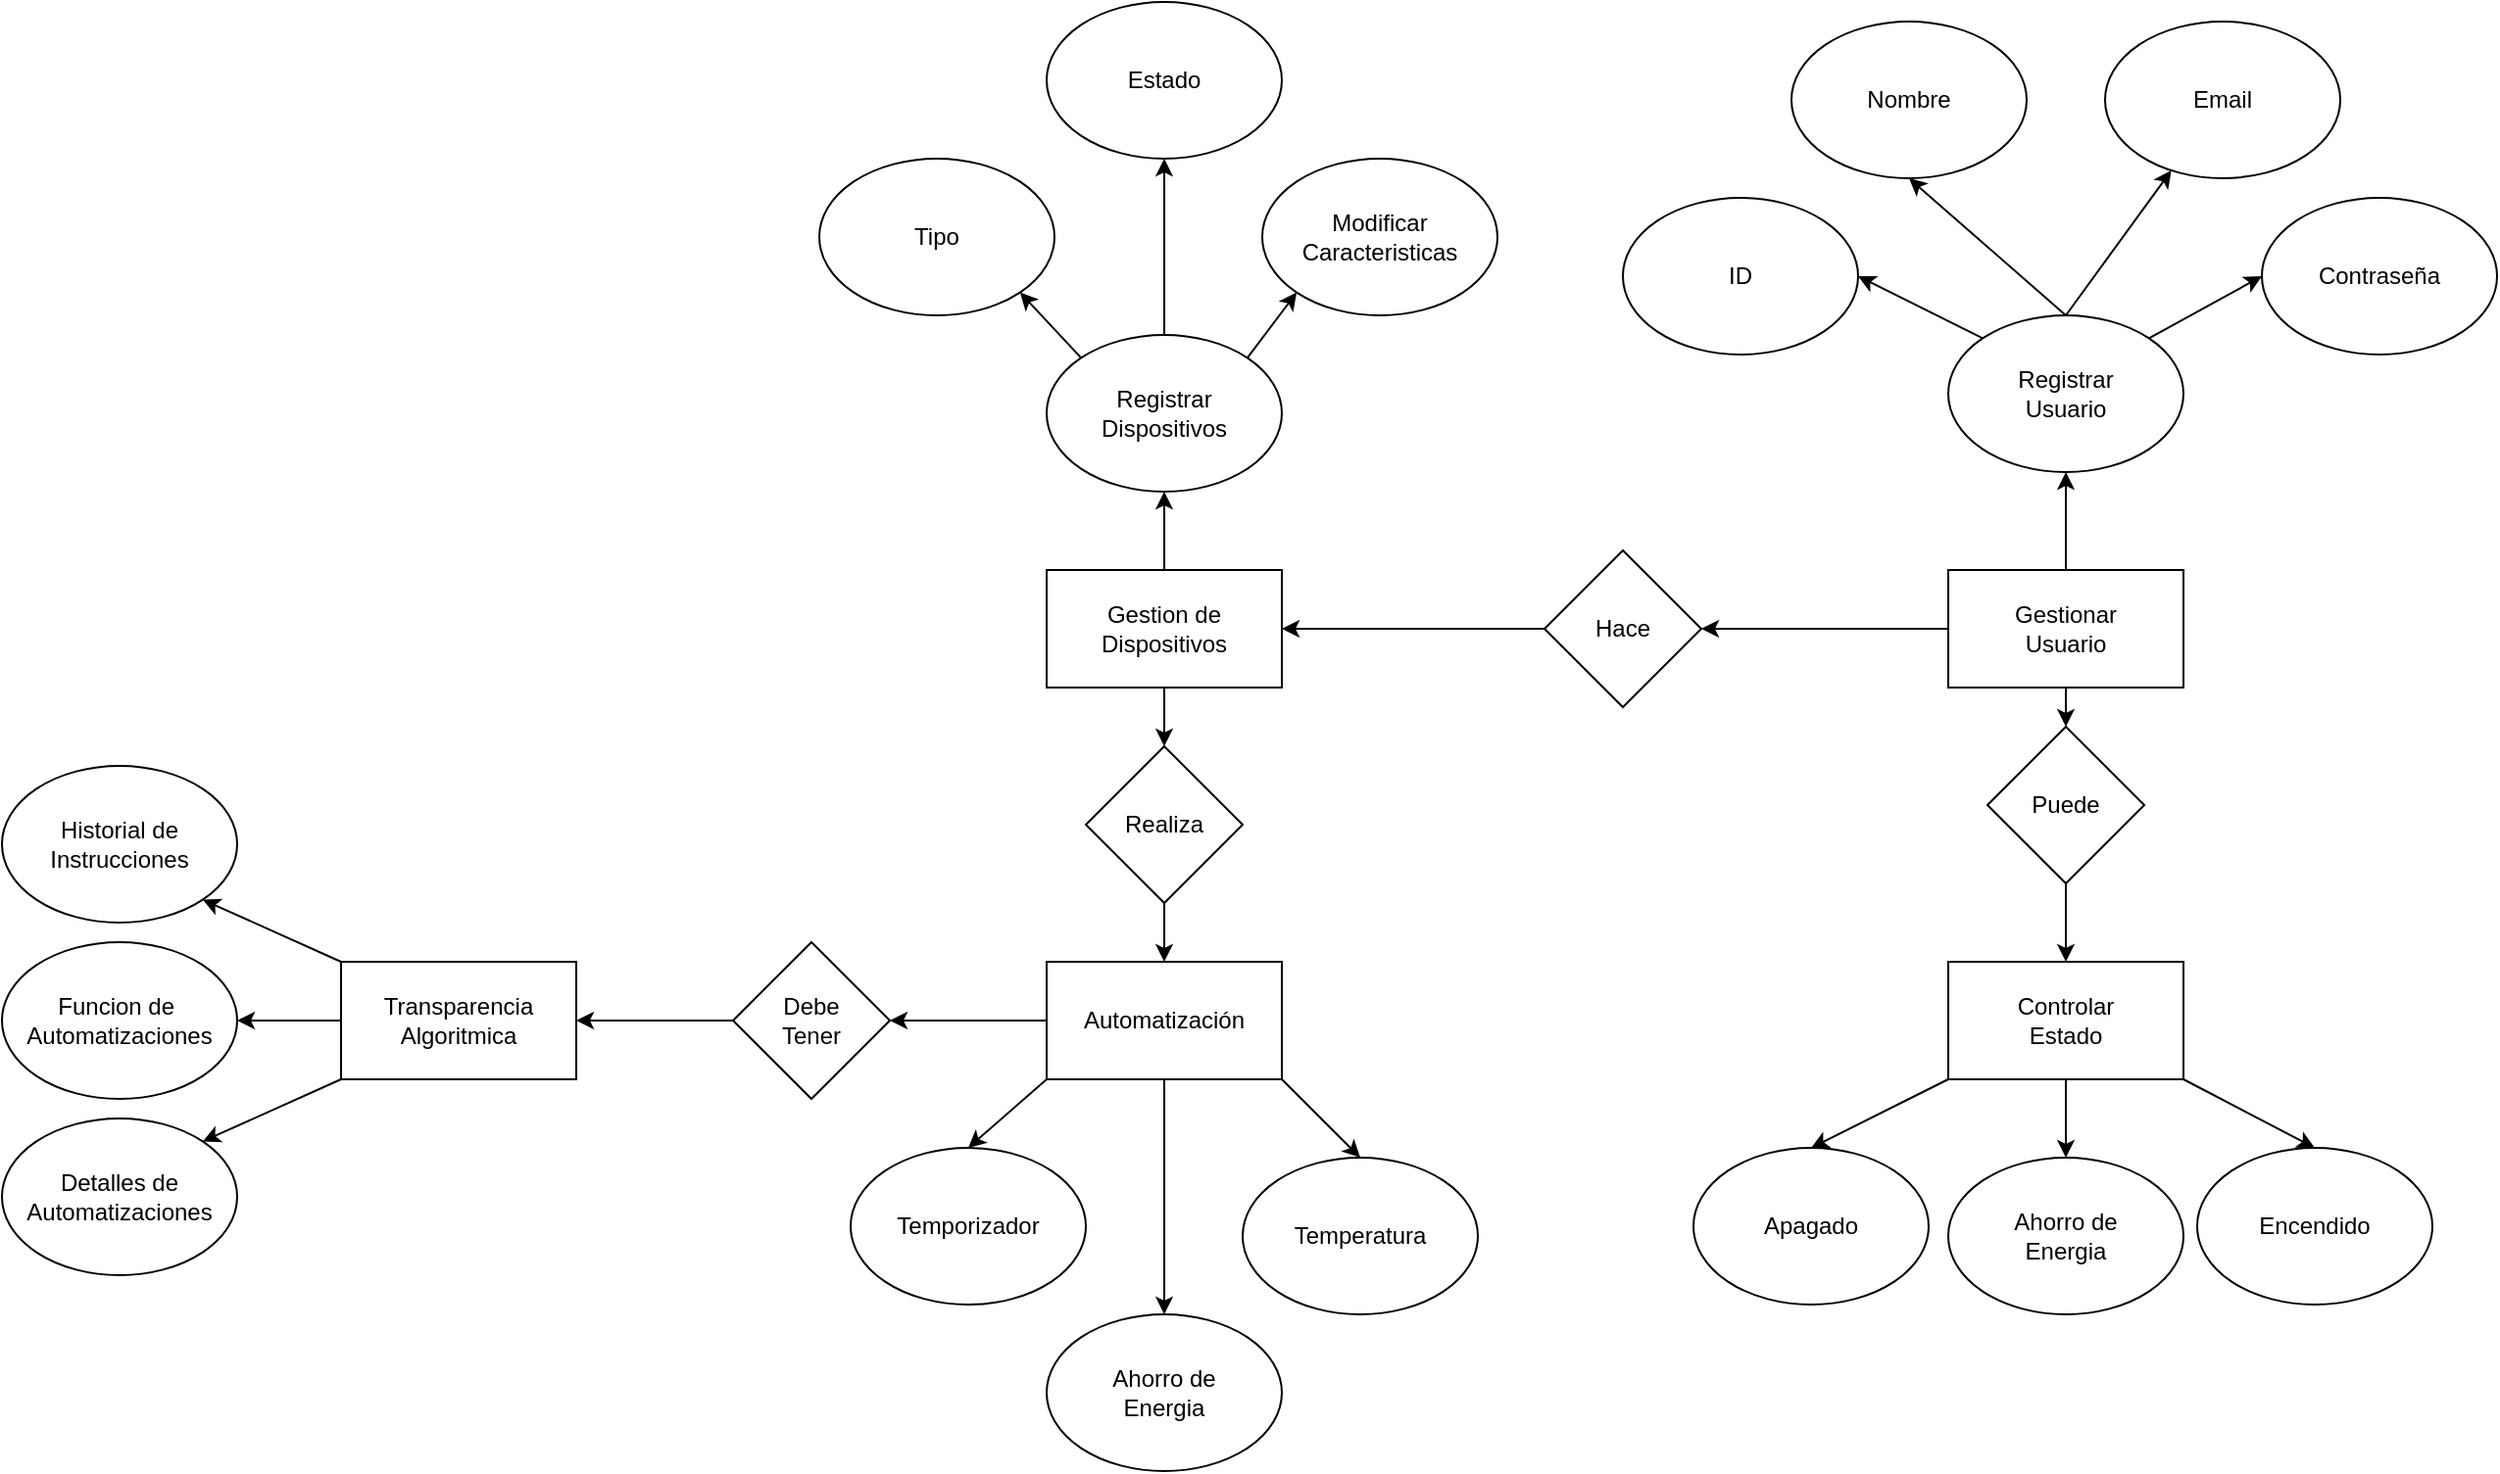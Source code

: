 <mxfile version="27.0.2">
  <diagram name="Página-1" id="mgByMBqc8JpML0xJOOR-">
    <mxGraphModel dx="1853" dy="632" grid="1" gridSize="10" guides="1" tooltips="1" connect="1" arrows="1" fold="1" page="1" pageScale="1" pageWidth="827" pageHeight="1169" math="0" shadow="0">
      <root>
        <mxCell id="0" />
        <mxCell id="1" parent="0" />
        <mxCell id="ZkOyQhPvw_QTzALNMo0H-40" style="rounded=0;orthogonalLoop=1;jettySize=auto;html=1;exitX=1;exitY=0;exitDx=0;exitDy=0;entryX=0;entryY=0.5;entryDx=0;entryDy=0;" edge="1" parent="1" source="ZkOyQhPvw_QTzALNMo0H-2" target="ZkOyQhPvw_QTzALNMo0H-39">
          <mxGeometry relative="1" as="geometry" />
        </mxCell>
        <mxCell id="ZkOyQhPvw_QTzALNMo0H-41" style="rounded=0;orthogonalLoop=1;jettySize=auto;html=1;exitX=0.5;exitY=0;exitDx=0;exitDy=0;entryX=0.5;entryY=1;entryDx=0;entryDy=0;" edge="1" parent="1" source="ZkOyQhPvw_QTzALNMo0H-2" target="ZkOyQhPvw_QTzALNMo0H-37">
          <mxGeometry relative="1" as="geometry" />
        </mxCell>
        <mxCell id="ZkOyQhPvw_QTzALNMo0H-42" style="rounded=0;orthogonalLoop=1;jettySize=auto;html=1;exitX=0.5;exitY=0;exitDx=0;exitDy=0;" edge="1" parent="1" source="ZkOyQhPvw_QTzALNMo0H-2" target="ZkOyQhPvw_QTzALNMo0H-38">
          <mxGeometry relative="1" as="geometry" />
        </mxCell>
        <mxCell id="ZkOyQhPvw_QTzALNMo0H-43" style="rounded=0;orthogonalLoop=1;jettySize=auto;html=1;exitX=0;exitY=0;exitDx=0;exitDy=0;entryX=1;entryY=0.5;entryDx=0;entryDy=0;" edge="1" parent="1" source="ZkOyQhPvw_QTzALNMo0H-2" target="ZkOyQhPvw_QTzALNMo0H-36">
          <mxGeometry relative="1" as="geometry" />
        </mxCell>
        <mxCell id="ZkOyQhPvw_QTzALNMo0H-2" value="Registrar&lt;br&gt;Usuario" style="ellipse;whiteSpace=wrap;html=1;" vertex="1" parent="1">
          <mxGeometry x="580" y="160" width="120" height="80" as="geometry" />
        </mxCell>
        <mxCell id="ZkOyQhPvw_QTzALNMo0H-45" style="edgeStyle=orthogonalEdgeStyle;rounded=0;orthogonalLoop=1;jettySize=auto;html=1;exitX=0.5;exitY=0;exitDx=0;exitDy=0;entryX=0.5;entryY=1;entryDx=0;entryDy=0;" edge="1" parent="1" source="ZkOyQhPvw_QTzALNMo0H-31" target="ZkOyQhPvw_QTzALNMo0H-2">
          <mxGeometry relative="1" as="geometry" />
        </mxCell>
        <mxCell id="ZkOyQhPvw_QTzALNMo0H-54" style="edgeStyle=orthogonalEdgeStyle;rounded=0;orthogonalLoop=1;jettySize=auto;html=1;exitX=0.5;exitY=1;exitDx=0;exitDy=0;entryX=0.5;entryY=0;entryDx=0;entryDy=0;" edge="1" parent="1" source="ZkOyQhPvw_QTzALNMo0H-31" target="ZkOyQhPvw_QTzALNMo0H-53">
          <mxGeometry relative="1" as="geometry" />
        </mxCell>
        <mxCell id="ZkOyQhPvw_QTzALNMo0H-67" style="edgeStyle=orthogonalEdgeStyle;rounded=0;orthogonalLoop=1;jettySize=auto;html=1;exitX=0;exitY=0.5;exitDx=0;exitDy=0;entryX=1;entryY=0.5;entryDx=0;entryDy=0;" edge="1" parent="1" source="ZkOyQhPvw_QTzALNMo0H-31" target="ZkOyQhPvw_QTzALNMo0H-66">
          <mxGeometry relative="1" as="geometry" />
        </mxCell>
        <mxCell id="ZkOyQhPvw_QTzALNMo0H-31" value="Gestionar&lt;br&gt;Usuario" style="rounded=0;whiteSpace=wrap;html=1;" vertex="1" parent="1">
          <mxGeometry x="580" y="290" width="120" height="60" as="geometry" />
        </mxCell>
        <mxCell id="ZkOyQhPvw_QTzALNMo0H-46" style="edgeStyle=orthogonalEdgeStyle;rounded=0;orthogonalLoop=1;jettySize=auto;html=1;exitX=0.5;exitY=0;exitDx=0;exitDy=0;entryX=0.5;entryY=1;entryDx=0;entryDy=0;" edge="1" parent="1" source="ZkOyQhPvw_QTzALNMo0H-32" target="ZkOyQhPvw_QTzALNMo0H-44">
          <mxGeometry relative="1" as="geometry" />
        </mxCell>
        <mxCell id="ZkOyQhPvw_QTzALNMo0H-77" style="edgeStyle=orthogonalEdgeStyle;rounded=0;orthogonalLoop=1;jettySize=auto;html=1;exitX=0.5;exitY=1;exitDx=0;exitDy=0;entryX=0.5;entryY=0;entryDx=0;entryDy=0;" edge="1" parent="1" source="ZkOyQhPvw_QTzALNMo0H-32" target="ZkOyQhPvw_QTzALNMo0H-76">
          <mxGeometry relative="1" as="geometry" />
        </mxCell>
        <mxCell id="ZkOyQhPvw_QTzALNMo0H-32" value="Gestion de&lt;br&gt;Dispositivos" style="rounded=0;whiteSpace=wrap;html=1;" vertex="1" parent="1">
          <mxGeometry x="120" y="290" width="120" height="60" as="geometry" />
        </mxCell>
        <mxCell id="ZkOyQhPvw_QTzALNMo0H-59" style="rounded=0;orthogonalLoop=1;jettySize=auto;html=1;exitX=1;exitY=1;exitDx=0;exitDy=0;entryX=0.5;entryY=0;entryDx=0;entryDy=0;" edge="1" parent="1" source="ZkOyQhPvw_QTzALNMo0H-33" target="ZkOyQhPvw_QTzALNMo0H-56">
          <mxGeometry relative="1" as="geometry" />
        </mxCell>
        <mxCell id="ZkOyQhPvw_QTzALNMo0H-65" style="edgeStyle=orthogonalEdgeStyle;rounded=0;orthogonalLoop=1;jettySize=auto;html=1;exitX=0.5;exitY=1;exitDx=0;exitDy=0;entryX=0.5;entryY=0;entryDx=0;entryDy=0;" edge="1" parent="1" source="ZkOyQhPvw_QTzALNMo0H-33" target="ZkOyQhPvw_QTzALNMo0H-64">
          <mxGeometry relative="1" as="geometry" />
        </mxCell>
        <mxCell id="ZkOyQhPvw_QTzALNMo0H-33" value="Controlar&lt;br&gt;Estado" style="rounded=0;whiteSpace=wrap;html=1;" vertex="1" parent="1">
          <mxGeometry x="580" y="490" width="120" height="60" as="geometry" />
        </mxCell>
        <mxCell id="ZkOyQhPvw_QTzALNMo0H-73" style="rounded=0;orthogonalLoop=1;jettySize=auto;html=1;exitX=1;exitY=1;exitDx=0;exitDy=0;entryX=0.5;entryY=0;entryDx=0;entryDy=0;" edge="1" parent="1" source="ZkOyQhPvw_QTzALNMo0H-34" target="ZkOyQhPvw_QTzALNMo0H-70">
          <mxGeometry relative="1" as="geometry" />
        </mxCell>
        <mxCell id="ZkOyQhPvw_QTzALNMo0H-74" style="rounded=0;orthogonalLoop=1;jettySize=auto;html=1;exitX=0;exitY=1;exitDx=0;exitDy=0;entryX=0.5;entryY=0;entryDx=0;entryDy=0;" edge="1" parent="1" source="ZkOyQhPvw_QTzALNMo0H-34" target="ZkOyQhPvw_QTzALNMo0H-71">
          <mxGeometry relative="1" as="geometry" />
        </mxCell>
        <mxCell id="ZkOyQhPvw_QTzALNMo0H-75" style="edgeStyle=orthogonalEdgeStyle;rounded=0;orthogonalLoop=1;jettySize=auto;html=1;exitX=0.5;exitY=1;exitDx=0;exitDy=0;entryX=0.5;entryY=0;entryDx=0;entryDy=0;" edge="1" parent="1" source="ZkOyQhPvw_QTzALNMo0H-34" target="ZkOyQhPvw_QTzALNMo0H-72">
          <mxGeometry relative="1" as="geometry" />
        </mxCell>
        <mxCell id="ZkOyQhPvw_QTzALNMo0H-80" style="edgeStyle=orthogonalEdgeStyle;rounded=0;orthogonalLoop=1;jettySize=auto;html=1;exitX=0;exitY=0.5;exitDx=0;exitDy=0;entryX=1;entryY=0.5;entryDx=0;entryDy=0;" edge="1" parent="1" source="ZkOyQhPvw_QTzALNMo0H-34" target="ZkOyQhPvw_QTzALNMo0H-79">
          <mxGeometry relative="1" as="geometry" />
        </mxCell>
        <mxCell id="ZkOyQhPvw_QTzALNMo0H-34" value="Automatización" style="rounded=0;whiteSpace=wrap;html=1;" vertex="1" parent="1">
          <mxGeometry x="120" y="490" width="120" height="60" as="geometry" />
        </mxCell>
        <mxCell id="ZkOyQhPvw_QTzALNMo0H-85" style="rounded=0;orthogonalLoop=1;jettySize=auto;html=1;exitX=0;exitY=1;exitDx=0;exitDy=0;entryX=1;entryY=0;entryDx=0;entryDy=0;" edge="1" parent="1" source="ZkOyQhPvw_QTzALNMo0H-35" target="ZkOyQhPvw_QTzALNMo0H-84">
          <mxGeometry relative="1" as="geometry" />
        </mxCell>
        <mxCell id="ZkOyQhPvw_QTzALNMo0H-86" style="edgeStyle=orthogonalEdgeStyle;rounded=0;orthogonalLoop=1;jettySize=auto;html=1;exitX=0;exitY=0.5;exitDx=0;exitDy=0;entryX=1;entryY=0.5;entryDx=0;entryDy=0;" edge="1" parent="1" source="ZkOyQhPvw_QTzALNMo0H-35" target="ZkOyQhPvw_QTzALNMo0H-83">
          <mxGeometry relative="1" as="geometry" />
        </mxCell>
        <mxCell id="ZkOyQhPvw_QTzALNMo0H-87" style="rounded=0;orthogonalLoop=1;jettySize=auto;html=1;exitX=0;exitY=0;exitDx=0;exitDy=0;entryX=1;entryY=1;entryDx=0;entryDy=0;" edge="1" parent="1" source="ZkOyQhPvw_QTzALNMo0H-35" target="ZkOyQhPvw_QTzALNMo0H-82">
          <mxGeometry relative="1" as="geometry" />
        </mxCell>
        <mxCell id="ZkOyQhPvw_QTzALNMo0H-35" value="Transparencia&lt;br&gt;Algoritmica" style="rounded=0;whiteSpace=wrap;html=1;" vertex="1" parent="1">
          <mxGeometry x="-240" y="490" width="120" height="60" as="geometry" />
        </mxCell>
        <mxCell id="ZkOyQhPvw_QTzALNMo0H-36" value="ID" style="ellipse;whiteSpace=wrap;html=1;" vertex="1" parent="1">
          <mxGeometry x="414" y="100" width="120" height="80" as="geometry" />
        </mxCell>
        <mxCell id="ZkOyQhPvw_QTzALNMo0H-37" value="Nombre" style="ellipse;whiteSpace=wrap;html=1;" vertex="1" parent="1">
          <mxGeometry x="500" y="10" width="120" height="80" as="geometry" />
        </mxCell>
        <mxCell id="ZkOyQhPvw_QTzALNMo0H-38" value="Email" style="ellipse;whiteSpace=wrap;html=1;" vertex="1" parent="1">
          <mxGeometry x="660" y="10" width="120" height="80" as="geometry" />
        </mxCell>
        <mxCell id="ZkOyQhPvw_QTzALNMo0H-39" value="Contraseña" style="ellipse;whiteSpace=wrap;html=1;" vertex="1" parent="1">
          <mxGeometry x="740" y="100" width="120" height="80" as="geometry" />
        </mxCell>
        <mxCell id="ZkOyQhPvw_QTzALNMo0H-50" style="edgeStyle=orthogonalEdgeStyle;rounded=0;orthogonalLoop=1;jettySize=auto;html=1;exitX=0.5;exitY=0;exitDx=0;exitDy=0;entryX=0.5;entryY=1;entryDx=0;entryDy=0;" edge="1" parent="1" source="ZkOyQhPvw_QTzALNMo0H-44" target="ZkOyQhPvw_QTzALNMo0H-48">
          <mxGeometry relative="1" as="geometry" />
        </mxCell>
        <mxCell id="ZkOyQhPvw_QTzALNMo0H-51" style="rounded=0;orthogonalLoop=1;jettySize=auto;html=1;exitX=1;exitY=0;exitDx=0;exitDy=0;entryX=0;entryY=1;entryDx=0;entryDy=0;" edge="1" parent="1" source="ZkOyQhPvw_QTzALNMo0H-44" target="ZkOyQhPvw_QTzALNMo0H-49">
          <mxGeometry relative="1" as="geometry" />
        </mxCell>
        <mxCell id="ZkOyQhPvw_QTzALNMo0H-52" style="rounded=0;orthogonalLoop=1;jettySize=auto;html=1;exitX=0;exitY=0;exitDx=0;exitDy=0;entryX=1;entryY=1;entryDx=0;entryDy=0;" edge="1" parent="1" source="ZkOyQhPvw_QTzALNMo0H-44" target="ZkOyQhPvw_QTzALNMo0H-47">
          <mxGeometry relative="1" as="geometry" />
        </mxCell>
        <mxCell id="ZkOyQhPvw_QTzALNMo0H-44" value="Registrar&lt;br&gt;Dispositivos" style="ellipse;whiteSpace=wrap;html=1;" vertex="1" parent="1">
          <mxGeometry x="120" y="170" width="120" height="80" as="geometry" />
        </mxCell>
        <mxCell id="ZkOyQhPvw_QTzALNMo0H-47" value="Tipo" style="ellipse;whiteSpace=wrap;html=1;" vertex="1" parent="1">
          <mxGeometry x="4" y="80" width="120" height="80" as="geometry" />
        </mxCell>
        <mxCell id="ZkOyQhPvw_QTzALNMo0H-48" value="Estado" style="ellipse;whiteSpace=wrap;html=1;" vertex="1" parent="1">
          <mxGeometry x="120" width="120" height="80" as="geometry" />
        </mxCell>
        <mxCell id="ZkOyQhPvw_QTzALNMo0H-49" value="Modificar&lt;br&gt;Caracteristicas" style="ellipse;whiteSpace=wrap;html=1;" vertex="1" parent="1">
          <mxGeometry x="230" y="80" width="120" height="80" as="geometry" />
        </mxCell>
        <mxCell id="ZkOyQhPvw_QTzALNMo0H-55" style="edgeStyle=orthogonalEdgeStyle;rounded=0;orthogonalLoop=1;jettySize=auto;html=1;exitX=0.5;exitY=1;exitDx=0;exitDy=0;entryX=0.5;entryY=0;entryDx=0;entryDy=0;" edge="1" parent="1" source="ZkOyQhPvw_QTzALNMo0H-53" target="ZkOyQhPvw_QTzALNMo0H-33">
          <mxGeometry relative="1" as="geometry" />
        </mxCell>
        <mxCell id="ZkOyQhPvw_QTzALNMo0H-53" value="Puede" style="rhombus;whiteSpace=wrap;html=1;" vertex="1" parent="1">
          <mxGeometry x="600" y="370" width="80" height="80" as="geometry" />
        </mxCell>
        <mxCell id="ZkOyQhPvw_QTzALNMo0H-56" value="Encendido" style="ellipse;whiteSpace=wrap;html=1;" vertex="1" parent="1">
          <mxGeometry x="707" y="585" width="120" height="80" as="geometry" />
        </mxCell>
        <mxCell id="ZkOyQhPvw_QTzALNMo0H-57" value="Apagado" style="ellipse;whiteSpace=wrap;html=1;" vertex="1" parent="1">
          <mxGeometry x="450" y="585" width="120" height="80" as="geometry" />
        </mxCell>
        <mxCell id="ZkOyQhPvw_QTzALNMo0H-58" style="rounded=0;orthogonalLoop=1;jettySize=auto;html=1;exitX=0;exitY=1;exitDx=0;exitDy=0;entryX=0.5;entryY=0;entryDx=0;entryDy=0;" edge="1" parent="1" source="ZkOyQhPvw_QTzALNMo0H-33" target="ZkOyQhPvw_QTzALNMo0H-57">
          <mxGeometry relative="1" as="geometry">
            <mxPoint x="480" y="560" as="targetPoint" />
          </mxGeometry>
        </mxCell>
        <mxCell id="ZkOyQhPvw_QTzALNMo0H-64" value="Ahorro de&lt;div&gt;Energia&lt;/div&gt;" style="ellipse;whiteSpace=wrap;html=1;" vertex="1" parent="1">
          <mxGeometry x="580" y="590" width="120" height="80" as="geometry" />
        </mxCell>
        <mxCell id="ZkOyQhPvw_QTzALNMo0H-68" style="edgeStyle=orthogonalEdgeStyle;rounded=0;orthogonalLoop=1;jettySize=auto;html=1;exitX=0;exitY=0.5;exitDx=0;exitDy=0;entryX=1;entryY=0.5;entryDx=0;entryDy=0;" edge="1" parent="1" source="ZkOyQhPvw_QTzALNMo0H-66" target="ZkOyQhPvw_QTzALNMo0H-32">
          <mxGeometry relative="1" as="geometry" />
        </mxCell>
        <mxCell id="ZkOyQhPvw_QTzALNMo0H-66" value="Hace" style="rhombus;whiteSpace=wrap;html=1;" vertex="1" parent="1">
          <mxGeometry x="374" y="280" width="80" height="80" as="geometry" />
        </mxCell>
        <mxCell id="ZkOyQhPvw_QTzALNMo0H-70" value="Temperatura" style="ellipse;whiteSpace=wrap;html=1;" vertex="1" parent="1">
          <mxGeometry x="220" y="590" width="120" height="80" as="geometry" />
        </mxCell>
        <mxCell id="ZkOyQhPvw_QTzALNMo0H-71" value="Temporizador" style="ellipse;whiteSpace=wrap;html=1;" vertex="1" parent="1">
          <mxGeometry x="20" y="585" width="120" height="80" as="geometry" />
        </mxCell>
        <mxCell id="ZkOyQhPvw_QTzALNMo0H-72" value="Ahorro de&lt;br&gt;Energia" style="ellipse;whiteSpace=wrap;html=1;" vertex="1" parent="1">
          <mxGeometry x="120" y="670" width="120" height="80" as="geometry" />
        </mxCell>
        <mxCell id="ZkOyQhPvw_QTzALNMo0H-78" style="edgeStyle=orthogonalEdgeStyle;rounded=0;orthogonalLoop=1;jettySize=auto;html=1;exitX=0.5;exitY=1;exitDx=0;exitDy=0;entryX=0.5;entryY=0;entryDx=0;entryDy=0;" edge="1" parent="1" source="ZkOyQhPvw_QTzALNMo0H-76" target="ZkOyQhPvw_QTzALNMo0H-34">
          <mxGeometry relative="1" as="geometry" />
        </mxCell>
        <mxCell id="ZkOyQhPvw_QTzALNMo0H-76" value="Realiza" style="rhombus;whiteSpace=wrap;html=1;" vertex="1" parent="1">
          <mxGeometry x="140" y="380" width="80" height="80" as="geometry" />
        </mxCell>
        <mxCell id="ZkOyQhPvw_QTzALNMo0H-81" style="edgeStyle=orthogonalEdgeStyle;rounded=0;orthogonalLoop=1;jettySize=auto;html=1;exitX=0;exitY=0.5;exitDx=0;exitDy=0;entryX=1;entryY=0.5;entryDx=0;entryDy=0;" edge="1" parent="1" source="ZkOyQhPvw_QTzALNMo0H-79" target="ZkOyQhPvw_QTzALNMo0H-35">
          <mxGeometry relative="1" as="geometry" />
        </mxCell>
        <mxCell id="ZkOyQhPvw_QTzALNMo0H-79" value="Debe&lt;br&gt;Tener" style="rhombus;whiteSpace=wrap;html=1;" vertex="1" parent="1">
          <mxGeometry x="-40" y="480" width="80" height="80" as="geometry" />
        </mxCell>
        <mxCell id="ZkOyQhPvw_QTzALNMo0H-82" value="Historial de&lt;div&gt;Instrucciones&lt;/div&gt;" style="ellipse;whiteSpace=wrap;html=1;" vertex="1" parent="1">
          <mxGeometry x="-413" y="390" width="120" height="80" as="geometry" />
        </mxCell>
        <mxCell id="ZkOyQhPvw_QTzALNMo0H-83" value="Funcion de&amp;nbsp;&lt;div&gt;Automatizaciones&lt;/div&gt;" style="ellipse;whiteSpace=wrap;html=1;" vertex="1" parent="1">
          <mxGeometry x="-413" y="480" width="120" height="80" as="geometry" />
        </mxCell>
        <mxCell id="ZkOyQhPvw_QTzALNMo0H-84" value="Detalles de&lt;div&gt;Automatizaciones&lt;/div&gt;" style="ellipse;whiteSpace=wrap;html=1;" vertex="1" parent="1">
          <mxGeometry x="-413" y="570" width="120" height="80" as="geometry" />
        </mxCell>
      </root>
    </mxGraphModel>
  </diagram>
</mxfile>
